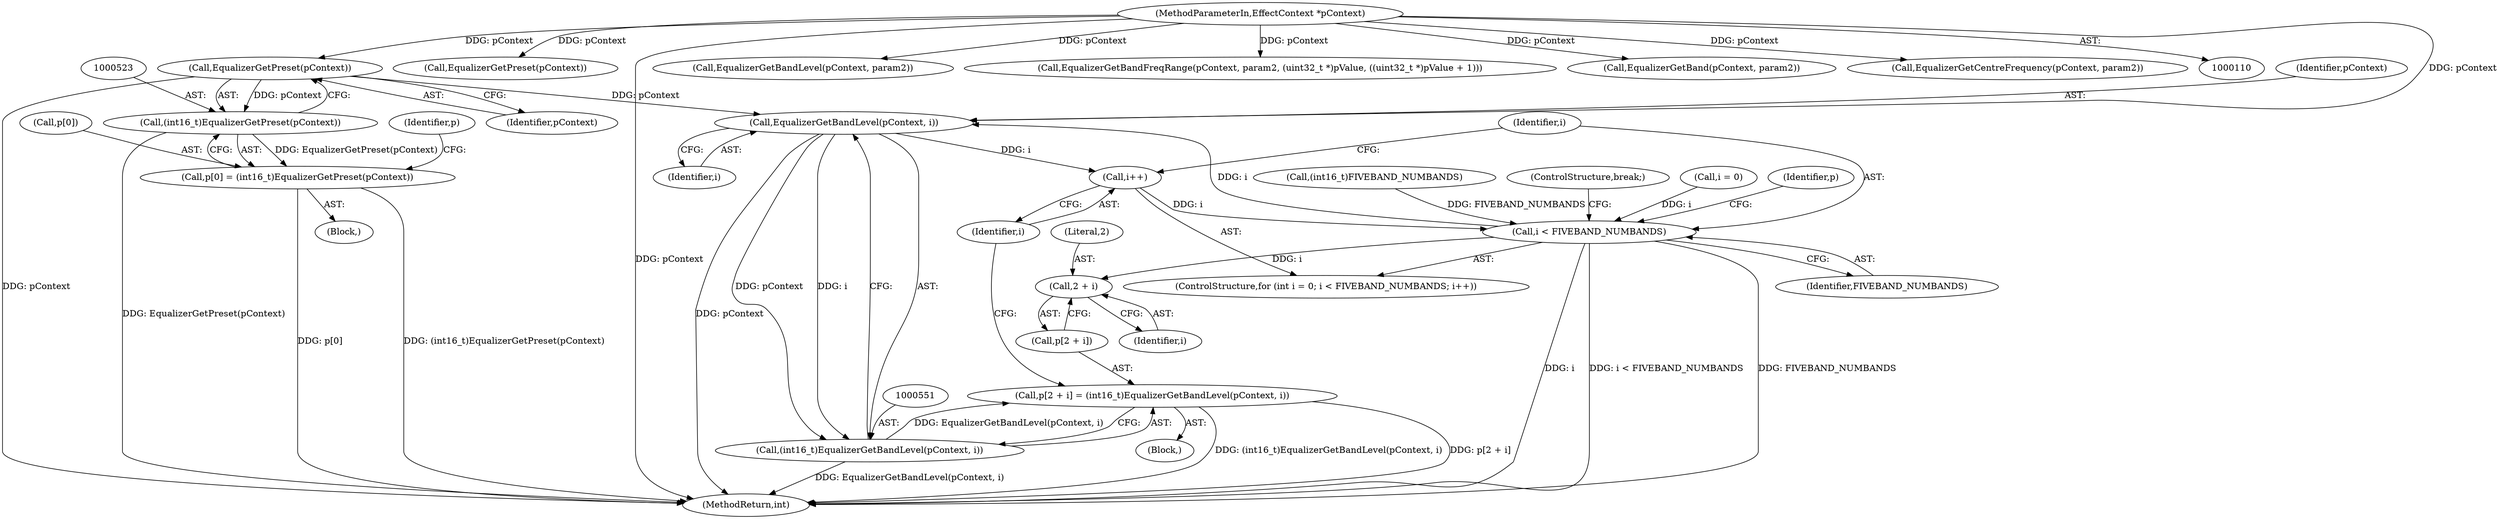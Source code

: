 digraph "0_Android_c66c43ad571ed2590dcd55a762c73c90d9744bac@pointer" {
"1000524" [label="(Call,EqualizerGetPreset(pContext))"];
"1000111" [label="(MethodParameterIn,EffectContext *pContext)"];
"1000522" [label="(Call,(int16_t)EqualizerGetPreset(pContext))"];
"1000518" [label="(Call,p[0] = (int16_t)EqualizerGetPreset(pContext))"];
"1000552" [label="(Call,EqualizerGetBandLevel(pContext, i))"];
"1000541" [label="(Call,i++)"];
"1000538" [label="(Call,i < FIVEBAND_NUMBANDS)"];
"1000547" [label="(Call,2 + i)"];
"1000550" [label="(Call,(int16_t)EqualizerGetBandLevel(pContext, i))"];
"1000544" [label="(Call,p[2 + i] = (int16_t)EqualizerGetBandLevel(pContext, i))"];
"1000539" [label="(Identifier,i)"];
"1000554" [label="(Identifier,i)"];
"1000451" [label="(Call,EqualizerGetPreset(pContext))"];
"1000519" [label="(Call,p[0])"];
"1000567" [label="(MethodReturn,int)"];
"1000550" [label="(Call,(int16_t)EqualizerGetBandLevel(pContext, i))"];
"1000518" [label="(Call,p[0] = (int16_t)EqualizerGetPreset(pContext))"];
"1000525" [label="(Identifier,pContext)"];
"1000509" [label="(Block,)"];
"1000555" [label="(ControlStructure,break;)"];
"1000542" [label="(Identifier,i)"];
"1000543" [label="(Block,)"];
"1000552" [label="(Call,EqualizerGetBandLevel(pContext, i))"];
"1000342" [label="(Call,EqualizerGetBandLevel(pContext, param2))"];
"1000415" [label="(Call,EqualizerGetBandFreqRange(pContext, param2, (uint32_t *)pValue, ((uint32_t *)pValue + 1)))"];
"1000541" [label="(Call,i++)"];
"1000548" [label="(Literal,2)"];
"1000544" [label="(Call,p[2 + i] = (int16_t)EqualizerGetBandLevel(pContext, i))"];
"1000535" [label="(Call,i = 0)"];
"1000528" [label="(Identifier,p)"];
"1000553" [label="(Identifier,pContext)"];
"1000533" [label="(ControlStructure,for (int i = 0; i < FIVEBAND_NUMBANDS; i++))"];
"1000546" [label="(Identifier,p)"];
"1000522" [label="(Call,(int16_t)EqualizerGetPreset(pContext))"];
"1000547" [label="(Call,2 + i)"];
"1000549" [label="(Identifier,i)"];
"1000540" [label="(Identifier,FIVEBAND_NUMBANDS)"];
"1000524" [label="(Call,EqualizerGetPreset(pContext))"];
"1000111" [label="(MethodParameterIn,EffectContext *pContext)"];
"1000545" [label="(Call,p[2 + i])"];
"1000439" [label="(Call,EqualizerGetBand(pContext, param2))"];
"1000381" [label="(Call,EqualizerGetCentreFrequency(pContext, param2))"];
"1000538" [label="(Call,i < FIVEBAND_NUMBANDS)"];
"1000530" [label="(Call,(int16_t)FIVEBAND_NUMBANDS)"];
"1000524" -> "1000522"  [label="AST: "];
"1000524" -> "1000525"  [label="CFG: "];
"1000525" -> "1000524"  [label="AST: "];
"1000522" -> "1000524"  [label="CFG: "];
"1000524" -> "1000567"  [label="DDG: pContext"];
"1000524" -> "1000522"  [label="DDG: pContext"];
"1000111" -> "1000524"  [label="DDG: pContext"];
"1000524" -> "1000552"  [label="DDG: pContext"];
"1000111" -> "1000110"  [label="AST: "];
"1000111" -> "1000567"  [label="DDG: pContext"];
"1000111" -> "1000342"  [label="DDG: pContext"];
"1000111" -> "1000381"  [label="DDG: pContext"];
"1000111" -> "1000415"  [label="DDG: pContext"];
"1000111" -> "1000439"  [label="DDG: pContext"];
"1000111" -> "1000451"  [label="DDG: pContext"];
"1000111" -> "1000552"  [label="DDG: pContext"];
"1000522" -> "1000518"  [label="AST: "];
"1000523" -> "1000522"  [label="AST: "];
"1000518" -> "1000522"  [label="CFG: "];
"1000522" -> "1000567"  [label="DDG: EqualizerGetPreset(pContext)"];
"1000522" -> "1000518"  [label="DDG: EqualizerGetPreset(pContext)"];
"1000518" -> "1000509"  [label="AST: "];
"1000519" -> "1000518"  [label="AST: "];
"1000528" -> "1000518"  [label="CFG: "];
"1000518" -> "1000567"  [label="DDG: (int16_t)EqualizerGetPreset(pContext)"];
"1000518" -> "1000567"  [label="DDG: p[0]"];
"1000552" -> "1000550"  [label="AST: "];
"1000552" -> "1000554"  [label="CFG: "];
"1000553" -> "1000552"  [label="AST: "];
"1000554" -> "1000552"  [label="AST: "];
"1000550" -> "1000552"  [label="CFG: "];
"1000552" -> "1000567"  [label="DDG: pContext"];
"1000552" -> "1000541"  [label="DDG: i"];
"1000552" -> "1000550"  [label="DDG: pContext"];
"1000552" -> "1000550"  [label="DDG: i"];
"1000538" -> "1000552"  [label="DDG: i"];
"1000541" -> "1000533"  [label="AST: "];
"1000541" -> "1000542"  [label="CFG: "];
"1000542" -> "1000541"  [label="AST: "];
"1000539" -> "1000541"  [label="CFG: "];
"1000541" -> "1000538"  [label="DDG: i"];
"1000538" -> "1000533"  [label="AST: "];
"1000538" -> "1000540"  [label="CFG: "];
"1000539" -> "1000538"  [label="AST: "];
"1000540" -> "1000538"  [label="AST: "];
"1000546" -> "1000538"  [label="CFG: "];
"1000555" -> "1000538"  [label="CFG: "];
"1000538" -> "1000567"  [label="DDG: FIVEBAND_NUMBANDS"];
"1000538" -> "1000567"  [label="DDG: i"];
"1000538" -> "1000567"  [label="DDG: i < FIVEBAND_NUMBANDS"];
"1000535" -> "1000538"  [label="DDG: i"];
"1000530" -> "1000538"  [label="DDG: FIVEBAND_NUMBANDS"];
"1000538" -> "1000547"  [label="DDG: i"];
"1000547" -> "1000545"  [label="AST: "];
"1000547" -> "1000549"  [label="CFG: "];
"1000548" -> "1000547"  [label="AST: "];
"1000549" -> "1000547"  [label="AST: "];
"1000545" -> "1000547"  [label="CFG: "];
"1000550" -> "1000544"  [label="AST: "];
"1000551" -> "1000550"  [label="AST: "];
"1000544" -> "1000550"  [label="CFG: "];
"1000550" -> "1000567"  [label="DDG: EqualizerGetBandLevel(pContext, i)"];
"1000550" -> "1000544"  [label="DDG: EqualizerGetBandLevel(pContext, i)"];
"1000544" -> "1000543"  [label="AST: "];
"1000545" -> "1000544"  [label="AST: "];
"1000542" -> "1000544"  [label="CFG: "];
"1000544" -> "1000567"  [label="DDG: (int16_t)EqualizerGetBandLevel(pContext, i)"];
"1000544" -> "1000567"  [label="DDG: p[2 + i]"];
}
